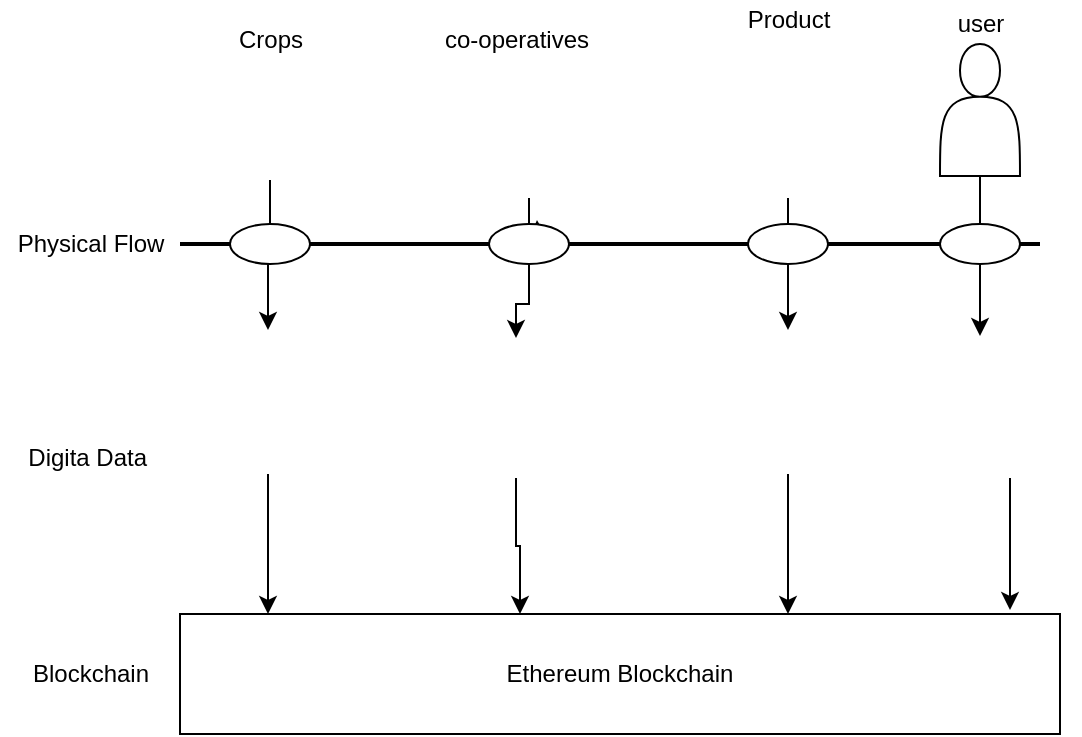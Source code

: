 <mxfile version="13.0.9" type="device"><diagram id="j6-otYL0cDaMOwHH6LCG" name="Page-1"><mxGraphModel dx="1355" dy="757" grid="1" gridSize="10" guides="1" tooltips="1" connect="1" arrows="1" fold="1" page="1" pageScale="1" pageWidth="827" pageHeight="1169" math="0" shadow="0"><root><mxCell id="0"/><mxCell id="1" parent="0"/><mxCell id="_S963RsjeWhrsqh9z7ff-1" value="Ethereum Blockchain" style="rounded=0;whiteSpace=wrap;html=1;" vertex="1" parent="1"><mxGeometry x="160" y="390" width="440" height="60" as="geometry"/></mxCell><mxCell id="_S963RsjeWhrsqh9z7ff-40" value="" style="edgeStyle=orthogonalEdgeStyle;rounded=0;orthogonalLoop=1;jettySize=auto;html=1;" edge="1" parent="1" source="_S963RsjeWhrsqh9z7ff-3" target="_S963RsjeWhrsqh9z7ff-13"><mxGeometry relative="1" as="geometry"/></mxCell><mxCell id="_S963RsjeWhrsqh9z7ff-3" value="" style="shape=image;html=1;verticalAlign=top;verticalLabelPosition=bottom;labelBackgroundColor=#ffffff;imageAspect=0;aspect=fixed;image=https://cdn4.iconfinder.com/data/icons/restaurant-glyph-3/64/rice-wheat-grain-cereal-food-supermarket-branch-nature-seeds-grains-cereals-food_and_restaurant-128.png" vertex="1" parent="1"><mxGeometry x="170" y="103" width="70" height="70" as="geometry"/></mxCell><mxCell id="_S963RsjeWhrsqh9z7ff-4" value="" style="line;strokeWidth=2;html=1;" vertex="1" parent="1"><mxGeometry x="160" y="200" width="430" height="10" as="geometry"/></mxCell><mxCell id="_S963RsjeWhrsqh9z7ff-5" value="Physical Flow" style="text;html=1;align=center;verticalAlign=middle;resizable=0;points=[];autosize=1;" vertex="1" parent="1"><mxGeometry x="70" y="195" width="90" height="20" as="geometry"/></mxCell><mxCell id="_S963RsjeWhrsqh9z7ff-6" value="Blockchain" style="text;html=1;align=center;verticalAlign=middle;resizable=0;points=[];autosize=1;" vertex="1" parent="1"><mxGeometry x="80" y="410" width="70" height="20" as="geometry"/></mxCell><mxCell id="_S963RsjeWhrsqh9z7ff-7" value="Digita Data&amp;nbsp;" style="text;html=1;align=center;verticalAlign=middle;resizable=0;points=[];autosize=1;" vertex="1" parent="1"><mxGeometry x="75" y="302" width="80" height="20" as="geometry"/></mxCell><mxCell id="_S963RsjeWhrsqh9z7ff-28" value="" style="edgeStyle=orthogonalEdgeStyle;rounded=0;orthogonalLoop=1;jettySize=auto;html=1;" edge="1" parent="1" source="_S963RsjeWhrsqh9z7ff-8"><mxGeometry relative="1" as="geometry"><mxPoint x="338.5" y="193" as="targetPoint"/></mxGeometry></mxCell><mxCell id="_S963RsjeWhrsqh9z7ff-8" value="" style="shape=image;html=1;verticalAlign=top;verticalLabelPosition=bottom;labelBackgroundColor=#ffffff;imageAspect=0;aspect=fixed;image=https://cdn4.iconfinder.com/data/icons/basic-ui-2-line/32/people-group-team-peoples-friend-128.png" vertex="1" parent="1"><mxGeometry x="300" y="113" width="69" height="69" as="geometry"/></mxCell><mxCell id="_S963RsjeWhrsqh9z7ff-9" value="Crops" style="text;html=1;align=center;verticalAlign=middle;resizable=0;points=[];autosize=1;" vertex="1" parent="1"><mxGeometry x="180" y="93" width="50" height="20" as="geometry"/></mxCell><mxCell id="_S963RsjeWhrsqh9z7ff-10" value="co-operatives" style="text;html=1;align=center;verticalAlign=middle;resizable=0;points=[];autosize=1;" vertex="1" parent="1"><mxGeometry x="283" y="93" width="90" height="20" as="geometry"/></mxCell><mxCell id="_S963RsjeWhrsqh9z7ff-36" value="" style="edgeStyle=orthogonalEdgeStyle;rounded=0;orthogonalLoop=1;jettySize=auto;html=1;" edge="1" parent="1" source="_S963RsjeWhrsqh9z7ff-11"><mxGeometry relative="1" as="geometry"><mxPoint x="464" y="248" as="targetPoint"/></mxGeometry></mxCell><mxCell id="_S963RsjeWhrsqh9z7ff-11" value="" style="shape=image;html=1;verticalAlign=top;verticalLabelPosition=bottom;labelBackgroundColor=#ffffff;imageAspect=0;aspect=fixed;image=https://cdn1.iconfinder.com/data/icons/computer-world/128/box-128.png" vertex="1" parent="1"><mxGeometry x="420" y="94" width="88" height="88" as="geometry"/></mxCell><mxCell id="_S963RsjeWhrsqh9z7ff-12" value="Product" style="text;html=1;align=center;verticalAlign=middle;resizable=0;points=[];autosize=1;" vertex="1" parent="1"><mxGeometry x="434" y="83" width="60" height="20" as="geometry"/></mxCell><mxCell id="_S963RsjeWhrsqh9z7ff-41" value="" style="edgeStyle=orthogonalEdgeStyle;rounded=0;orthogonalLoop=1;jettySize=auto;html=1;" edge="1" parent="1" source="_S963RsjeWhrsqh9z7ff-13" target="_S963RsjeWhrsqh9z7ff-1"><mxGeometry relative="1" as="geometry"><Array as="points"><mxPoint x="204" y="380"/><mxPoint x="204" y="380"/></Array></mxGeometry></mxCell><mxCell id="_S963RsjeWhrsqh9z7ff-13" value="" style="shape=image;html=1;verticalAlign=top;verticalLabelPosition=bottom;labelBackgroundColor=#ffffff;imageAspect=0;aspect=fixed;image=https://cdn4.iconfinder.com/data/icons/hodgepodge-free/32/bitcoin_address_qr_code-128.png" vertex="1" parent="1"><mxGeometry x="168" y="248" width="72" height="72" as="geometry"/></mxCell><mxCell id="_S963RsjeWhrsqh9z7ff-46" style="edgeStyle=orthogonalEdgeStyle;rounded=0;orthogonalLoop=1;jettySize=auto;html=1;" edge="1" parent="1" source="_S963RsjeWhrsqh9z7ff-14"><mxGeometry relative="1" as="geometry"><mxPoint x="575" y="388" as="targetPoint"/></mxGeometry></mxCell><mxCell id="_S963RsjeWhrsqh9z7ff-14" value="" style="shape=image;html=1;verticalAlign=top;verticalLabelPosition=bottom;labelBackgroundColor=#ffffff;imageAspect=0;aspect=fixed;image=https://cdn2.iconfinder.com/data/icons/picol-vector/32/data_privacy-128.png" vertex="1" parent="1"><mxGeometry x="540" y="252" width="70" height="70" as="geometry"/></mxCell><mxCell id="_S963RsjeWhrsqh9z7ff-43" value="" style="edgeStyle=orthogonalEdgeStyle;rounded=0;orthogonalLoop=1;jettySize=auto;html=1;" edge="1" parent="1" source="_S963RsjeWhrsqh9z7ff-16" target="_S963RsjeWhrsqh9z7ff-1"><mxGeometry relative="1" as="geometry"><Array as="points"><mxPoint x="464" y="370"/><mxPoint x="464" y="370"/></Array></mxGeometry></mxCell><mxCell id="_S963RsjeWhrsqh9z7ff-16" value="" style="shape=image;html=1;verticalAlign=top;verticalLabelPosition=bottom;labelBackgroundColor=#ffffff;imageAspect=0;aspect=fixed;image=https://cdn4.iconfinder.com/data/icons/hodgepodge-free/32/bitcoin_address_qr_code-128.png" vertex="1" parent="1"><mxGeometry x="420" y="248" width="72" height="72" as="geometry"/></mxCell><mxCell id="_S963RsjeWhrsqh9z7ff-42" value="" style="edgeStyle=orthogonalEdgeStyle;rounded=0;orthogonalLoop=1;jettySize=auto;html=1;" edge="1" parent="1" source="_S963RsjeWhrsqh9z7ff-17" target="_S963RsjeWhrsqh9z7ff-1"><mxGeometry relative="1" as="geometry"><Array as="points"><mxPoint x="328" y="356"/><mxPoint x="330" y="356"/></Array></mxGeometry></mxCell><mxCell id="_S963RsjeWhrsqh9z7ff-17" value="" style="shape=image;html=1;verticalAlign=top;verticalLabelPosition=bottom;labelBackgroundColor=#ffffff;imageAspect=0;aspect=fixed;image=https://cdn2.iconfinder.com/data/icons/picol-vector/32/data_privacy-128.png" vertex="1" parent="1"><mxGeometry x="293" y="252" width="70" height="70" as="geometry"/></mxCell><mxCell id="_S963RsjeWhrsqh9z7ff-25" value="" style="edgeStyle=orthogonalEdgeStyle;rounded=0;orthogonalLoop=1;jettySize=auto;html=1;" edge="1" parent="1" source="_S963RsjeWhrsqh9z7ff-21" target="_S963RsjeWhrsqh9z7ff-17"><mxGeometry relative="1" as="geometry"/></mxCell><mxCell id="_S963RsjeWhrsqh9z7ff-21" value="" style="ellipse;whiteSpace=wrap;html=1;" vertex="1" parent="1"><mxGeometry x="314.5" y="195" width="40" height="20" as="geometry"/></mxCell><mxCell id="_S963RsjeWhrsqh9z7ff-23" value="" style="ellipse;whiteSpace=wrap;html=1;" vertex="1" parent="1"><mxGeometry x="444" y="195" width="40" height="20" as="geometry"/></mxCell><mxCell id="_S963RsjeWhrsqh9z7ff-24" value="" style="ellipse;whiteSpace=wrap;html=1;" vertex="1" parent="1"><mxGeometry x="185" y="195" width="40" height="20" as="geometry"/></mxCell><mxCell id="_S963RsjeWhrsqh9z7ff-56" value="" style="edgeStyle=orthogonalEdgeStyle;rounded=0;orthogonalLoop=1;jettySize=auto;html=1;" edge="1" parent="1" source="_S963RsjeWhrsqh9z7ff-47"><mxGeometry relative="1" as="geometry"><mxPoint x="560" y="251" as="targetPoint"/></mxGeometry></mxCell><mxCell id="_S963RsjeWhrsqh9z7ff-47" value="" style="shape=actor;whiteSpace=wrap;html=1;" vertex="1" parent="1"><mxGeometry x="540" y="105" width="40" height="66" as="geometry"/></mxCell><mxCell id="_S963RsjeWhrsqh9z7ff-48" value="user" style="text;html=1;align=center;verticalAlign=middle;resizable=0;points=[];autosize=1;" vertex="1" parent="1"><mxGeometry x="540" y="85" width="40" height="20" as="geometry"/></mxCell><mxCell id="_S963RsjeWhrsqh9z7ff-50" value="" style="ellipse;whiteSpace=wrap;html=1;" vertex="1" parent="1"><mxGeometry x="540" y="195" width="40" height="20" as="geometry"/></mxCell></root></mxGraphModel></diagram></mxfile>